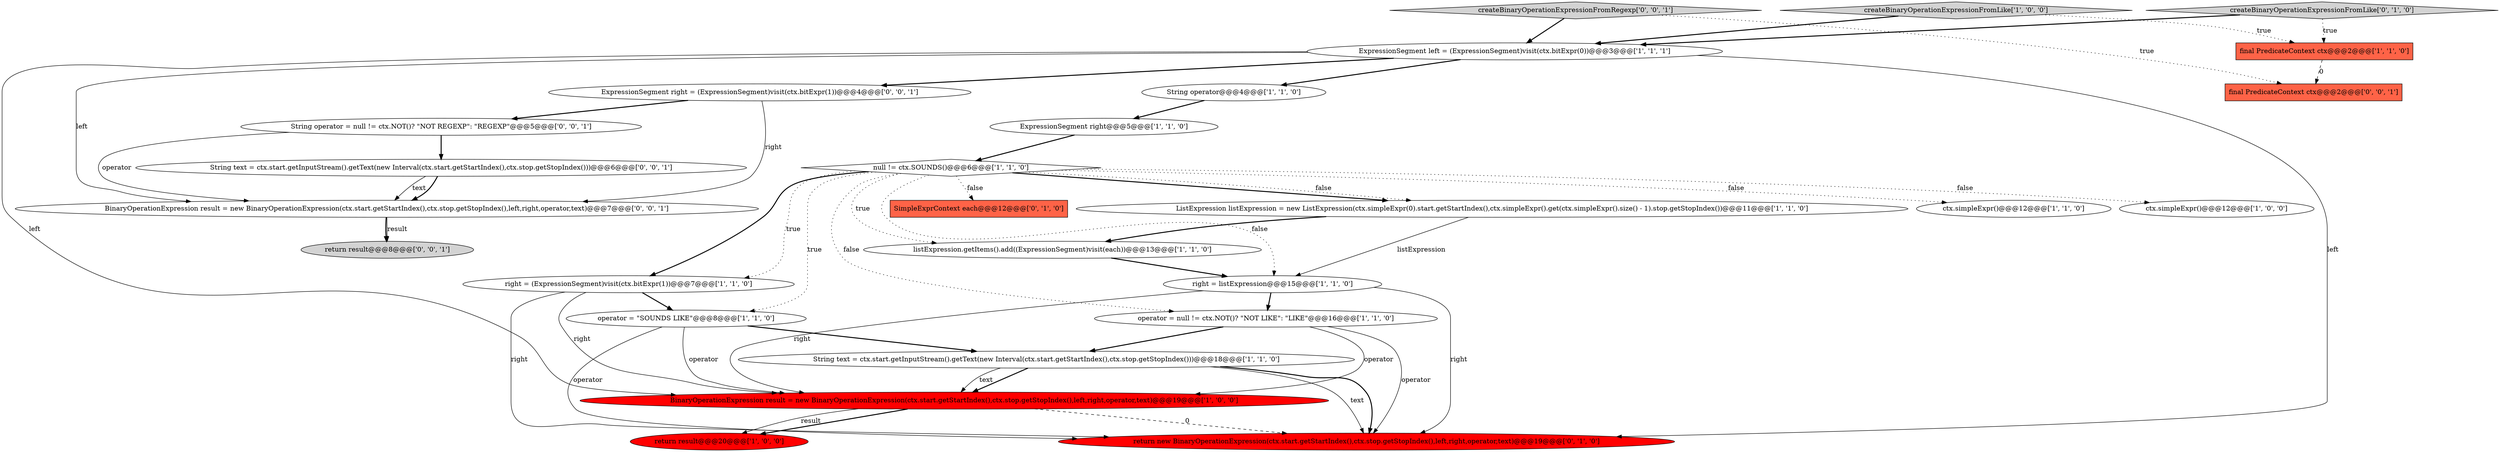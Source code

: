 digraph {
15 [style = filled, label = "operator = \"SOUNDS LIKE\"@@@8@@@['1', '1', '0']", fillcolor = white, shape = ellipse image = "AAA0AAABBB1BBB"];
5 [style = filled, label = "String text = ctx.start.getInputStream().getText(new Interval(ctx.start.getStartIndex(),ctx.stop.getStopIndex()))@@@18@@@['1', '1', '0']", fillcolor = white, shape = ellipse image = "AAA0AAABBB1BBB"];
18 [style = filled, label = "SimpleExprContext each@@@12@@@['0', '1', '0']", fillcolor = tomato, shape = box image = "AAA0AAABBB2BBB"];
10 [style = filled, label = "return result@@@20@@@['1', '0', '0']", fillcolor = red, shape = ellipse image = "AAA1AAABBB1BBB"];
13 [style = filled, label = "null != ctx.SOUNDS()@@@6@@@['1', '1', '0']", fillcolor = white, shape = diamond image = "AAA0AAABBB1BBB"];
7 [style = filled, label = "String operator@@@4@@@['1', '1', '0']", fillcolor = white, shape = ellipse image = "AAA0AAABBB1BBB"];
8 [style = filled, label = "createBinaryOperationExpressionFromLike['1', '0', '0']", fillcolor = lightgray, shape = diamond image = "AAA0AAABBB1BBB"];
11 [style = filled, label = "listExpression.getItems().add((ExpressionSegment)visit(each))@@@13@@@['1', '1', '0']", fillcolor = white, shape = ellipse image = "AAA0AAABBB1BBB"];
9 [style = filled, label = "ctx.simpleExpr()@@@12@@@['1', '1', '0']", fillcolor = white, shape = ellipse image = "AAA0AAABBB1BBB"];
0 [style = filled, label = "ctx.simpleExpr()@@@12@@@['1', '0', '0']", fillcolor = white, shape = ellipse image = "AAA0AAABBB1BBB"];
2 [style = filled, label = "operator = null != ctx.NOT()? \"NOT LIKE\": \"LIKE\"@@@16@@@['1', '1', '0']", fillcolor = white, shape = ellipse image = "AAA0AAABBB1BBB"];
3 [style = filled, label = "ListExpression listExpression = new ListExpression(ctx.simpleExpr(0).start.getStartIndex(),ctx.simpleExpr().get(ctx.simpleExpr().size() - 1).stop.getStopIndex())@@@11@@@['1', '1', '0']", fillcolor = white, shape = ellipse image = "AAA0AAABBB1BBB"];
16 [style = filled, label = "right = listExpression@@@15@@@['1', '1', '0']", fillcolor = white, shape = ellipse image = "AAA0AAABBB1BBB"];
1 [style = filled, label = "final PredicateContext ctx@@@2@@@['1', '1', '0']", fillcolor = tomato, shape = box image = "AAA0AAABBB1BBB"];
24 [style = filled, label = "return result@@@8@@@['0', '0', '1']", fillcolor = lightgray, shape = ellipse image = "AAA0AAABBB3BBB"];
17 [style = filled, label = "createBinaryOperationExpressionFromLike['0', '1', '0']", fillcolor = lightgray, shape = diamond image = "AAA0AAABBB2BBB"];
12 [style = filled, label = "right = (ExpressionSegment)visit(ctx.bitExpr(1))@@@7@@@['1', '1', '0']", fillcolor = white, shape = ellipse image = "AAA0AAABBB1BBB"];
26 [style = filled, label = "String text = ctx.start.getInputStream().getText(new Interval(ctx.start.getStartIndex(),ctx.stop.getStopIndex()))@@@6@@@['0', '0', '1']", fillcolor = white, shape = ellipse image = "AAA0AAABBB3BBB"];
23 [style = filled, label = "String operator = null != ctx.NOT()? \"NOT REGEXP\": \"REGEXP\"@@@5@@@['0', '0', '1']", fillcolor = white, shape = ellipse image = "AAA0AAABBB3BBB"];
22 [style = filled, label = "createBinaryOperationExpressionFromRegexp['0', '0', '1']", fillcolor = lightgray, shape = diamond image = "AAA0AAABBB3BBB"];
19 [style = filled, label = "return new BinaryOperationExpression(ctx.start.getStartIndex(),ctx.stop.getStopIndex(),left,right,operator,text)@@@19@@@['0', '1', '0']", fillcolor = red, shape = ellipse image = "AAA1AAABBB2BBB"];
25 [style = filled, label = "ExpressionSegment right = (ExpressionSegment)visit(ctx.bitExpr(1))@@@4@@@['0', '0', '1']", fillcolor = white, shape = ellipse image = "AAA0AAABBB3BBB"];
6 [style = filled, label = "ExpressionSegment left = (ExpressionSegment)visit(ctx.bitExpr(0))@@@3@@@['1', '1', '1']", fillcolor = white, shape = ellipse image = "AAA0AAABBB1BBB"];
21 [style = filled, label = "final PredicateContext ctx@@@2@@@['0', '0', '1']", fillcolor = tomato, shape = box image = "AAA0AAABBB3BBB"];
4 [style = filled, label = "BinaryOperationExpression result = new BinaryOperationExpression(ctx.start.getStartIndex(),ctx.stop.getStopIndex(),left,right,operator,text)@@@19@@@['1', '0', '0']", fillcolor = red, shape = ellipse image = "AAA1AAABBB1BBB"];
14 [style = filled, label = "ExpressionSegment right@@@5@@@['1', '1', '0']", fillcolor = white, shape = ellipse image = "AAA0AAABBB1BBB"];
20 [style = filled, label = "BinaryOperationExpression result = new BinaryOperationExpression(ctx.start.getStartIndex(),ctx.stop.getStopIndex(),left,right,operator,text)@@@7@@@['0', '0', '1']", fillcolor = white, shape = ellipse image = "AAA0AAABBB3BBB"];
22->21 [style = dotted, label="true"];
11->16 [style = bold, label=""];
4->10 [style = bold, label=""];
23->20 [style = solid, label="operator"];
5->19 [style = solid, label="text"];
13->12 [style = dotted, label="true"];
17->6 [style = bold, label=""];
6->20 [style = solid, label="left"];
25->23 [style = bold, label=""];
17->1 [style = dotted, label="true"];
13->2 [style = dotted, label="false"];
12->15 [style = bold, label=""];
3->11 [style = bold, label=""];
23->26 [style = bold, label=""];
12->19 [style = solid, label="right"];
15->4 [style = solid, label="operator"];
8->6 [style = bold, label=""];
3->16 [style = solid, label="listExpression"];
13->18 [style = dotted, label="false"];
1->21 [style = dashed, label="0"];
6->4 [style = solid, label="left"];
12->4 [style = solid, label="right"];
16->2 [style = bold, label=""];
4->10 [style = solid, label="result"];
15->5 [style = bold, label=""];
7->14 [style = bold, label=""];
20->24 [style = solid, label="result"];
13->0 [style = dotted, label="false"];
5->19 [style = bold, label=""];
16->4 [style = solid, label="right"];
8->1 [style = dotted, label="true"];
25->20 [style = solid, label="right"];
13->9 [style = dotted, label="false"];
13->12 [style = bold, label=""];
13->3 [style = bold, label=""];
2->19 [style = solid, label="operator"];
5->4 [style = bold, label=""];
15->19 [style = solid, label="operator"];
16->19 [style = solid, label="right"];
13->16 [style = dotted, label="false"];
13->11 [style = dotted, label="true"];
22->6 [style = bold, label=""];
13->3 [style = dotted, label="false"];
13->15 [style = dotted, label="true"];
4->19 [style = dashed, label="0"];
14->13 [style = bold, label=""];
26->20 [style = solid, label="text"];
6->7 [style = bold, label=""];
20->24 [style = bold, label=""];
2->4 [style = solid, label="operator"];
6->19 [style = solid, label="left"];
5->4 [style = solid, label="text"];
26->20 [style = bold, label=""];
6->25 [style = bold, label=""];
2->5 [style = bold, label=""];
}
